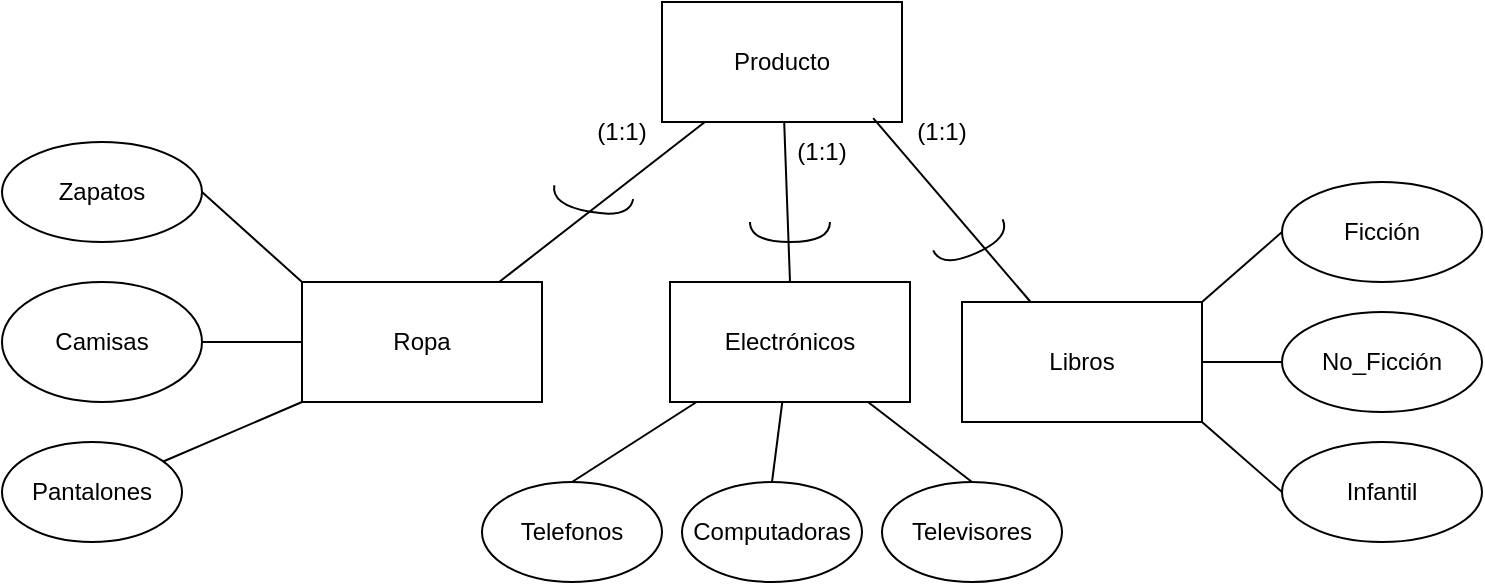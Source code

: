 <mxfile version="21.4.0" type="github">
  <diagram name="Página-1" id="WN26CXtTf9RDFGVip7kn">
    <mxGraphModel dx="880" dy="494" grid="1" gridSize="10" guides="1" tooltips="1" connect="1" arrows="1" fold="1" page="1" pageScale="1" pageWidth="827" pageHeight="1169" math="0" shadow="0">
      <root>
        <mxCell id="0" />
        <mxCell id="1" parent="0" />
        <mxCell id="Yzsmmg20z_CYC5vnM6a5-12" style="rounded=0;orthogonalLoop=1;jettySize=auto;html=1;endArrow=none;endFill=0;" edge="1" parent="1" source="fKNGLqysJyuFFo5MZuUJ-1" target="fKNGLqysJyuFFo5MZuUJ-2">
          <mxGeometry relative="1" as="geometry" />
        </mxCell>
        <mxCell id="Yzsmmg20z_CYC5vnM6a5-15" style="rounded=0;orthogonalLoop=1;jettySize=auto;html=1;entryX=0.5;entryY=0;entryDx=0;entryDy=0;endArrow=none;endFill=0;" edge="1" parent="1" source="fKNGLqysJyuFFo5MZuUJ-1" target="fKNGLqysJyuFFo5MZuUJ-3">
          <mxGeometry relative="1" as="geometry" />
        </mxCell>
        <mxCell id="fKNGLqysJyuFFo5MZuUJ-1" value="Producto" style="rounded=0;whiteSpace=wrap;html=1;" parent="1" vertex="1">
          <mxGeometry x="350" y="60" width="120" height="60" as="geometry" />
        </mxCell>
        <mxCell id="fKNGLqysJyuFFo5MZuUJ-13" style="rounded=0;orthogonalLoop=1;jettySize=auto;html=1;exitX=0;exitY=0;exitDx=0;exitDy=0;entryX=1;entryY=0.5;entryDx=0;entryDy=0;endArrow=none;endFill=0;" parent="1" source="fKNGLqysJyuFFo5MZuUJ-2" target="fKNGLqysJyuFFo5MZuUJ-12" edge="1">
          <mxGeometry relative="1" as="geometry" />
        </mxCell>
        <mxCell id="fKNGLqysJyuFFo5MZuUJ-2" value="Ropa" style="rounded=0;whiteSpace=wrap;html=1;" parent="1" vertex="1">
          <mxGeometry x="170" y="200" width="120" height="60" as="geometry" />
        </mxCell>
        <mxCell id="fKNGLqysJyuFFo5MZuUJ-23" style="rounded=0;orthogonalLoop=1;jettySize=auto;html=1;entryX=0.5;entryY=0;entryDx=0;entryDy=0;endArrow=none;endFill=0;" parent="1" source="fKNGLqysJyuFFo5MZuUJ-3" target="fKNGLqysJyuFFo5MZuUJ-19" edge="1">
          <mxGeometry relative="1" as="geometry" />
        </mxCell>
        <mxCell id="fKNGLqysJyuFFo5MZuUJ-24" style="rounded=0;orthogonalLoop=1;jettySize=auto;html=1;entryX=0.5;entryY=0;entryDx=0;entryDy=0;endArrow=none;endFill=0;" parent="1" source="fKNGLqysJyuFFo5MZuUJ-3" target="fKNGLqysJyuFFo5MZuUJ-18" edge="1">
          <mxGeometry relative="1" as="geometry" />
        </mxCell>
        <mxCell id="fKNGLqysJyuFFo5MZuUJ-25" style="rounded=0;orthogonalLoop=1;jettySize=auto;html=1;entryX=0.5;entryY=0;entryDx=0;entryDy=0;endArrow=none;endFill=0;" parent="1" source="fKNGLqysJyuFFo5MZuUJ-3" target="fKNGLqysJyuFFo5MZuUJ-10" edge="1">
          <mxGeometry relative="1" as="geometry" />
        </mxCell>
        <mxCell id="fKNGLqysJyuFFo5MZuUJ-3" value="Electrónicos" style="rounded=0;whiteSpace=wrap;html=1;" parent="1" vertex="1">
          <mxGeometry x="354" y="200" width="120" height="60" as="geometry" />
        </mxCell>
        <mxCell id="fKNGLqysJyuFFo5MZuUJ-7" style="rounded=0;orthogonalLoop=1;jettySize=auto;html=1;entryX=0.88;entryY=0.967;entryDx=0;entryDy=0;entryPerimeter=0;endArrow=none;endFill=0;" parent="1" source="fKNGLqysJyuFFo5MZuUJ-4" target="fKNGLqysJyuFFo5MZuUJ-1" edge="1">
          <mxGeometry relative="1" as="geometry" />
        </mxCell>
        <mxCell id="fKNGLqysJyuFFo5MZuUJ-20" style="rounded=0;orthogonalLoop=1;jettySize=auto;html=1;exitX=1;exitY=0;exitDx=0;exitDy=0;entryX=0;entryY=0.5;entryDx=0;entryDy=0;endArrow=none;endFill=0;" parent="1" source="fKNGLqysJyuFFo5MZuUJ-4" target="fKNGLqysJyuFFo5MZuUJ-11" edge="1">
          <mxGeometry relative="1" as="geometry" />
        </mxCell>
        <mxCell id="fKNGLqysJyuFFo5MZuUJ-21" value="" style="rounded=0;orthogonalLoop=1;jettySize=auto;html=1;endArrow=none;endFill=0;" parent="1" source="fKNGLqysJyuFFo5MZuUJ-4" target="fKNGLqysJyuFFo5MZuUJ-16" edge="1">
          <mxGeometry relative="1" as="geometry" />
        </mxCell>
        <mxCell id="fKNGLqysJyuFFo5MZuUJ-22" style="rounded=0;orthogonalLoop=1;jettySize=auto;html=1;exitX=1;exitY=1;exitDx=0;exitDy=0;entryX=0;entryY=0.5;entryDx=0;entryDy=0;endArrow=none;endFill=0;" parent="1" source="fKNGLqysJyuFFo5MZuUJ-4" target="fKNGLqysJyuFFo5MZuUJ-17" edge="1">
          <mxGeometry relative="1" as="geometry" />
        </mxCell>
        <mxCell id="fKNGLqysJyuFFo5MZuUJ-4" value="Libros" style="rounded=0;whiteSpace=wrap;html=1;" parent="1" vertex="1">
          <mxGeometry x="500" y="210" width="120" height="60" as="geometry" />
        </mxCell>
        <mxCell id="fKNGLqysJyuFFo5MZuUJ-14" value="" style="rounded=0;orthogonalLoop=1;jettySize=auto;html=1;endArrow=none;endFill=0;" parent="1" source="fKNGLqysJyuFFo5MZuUJ-8" target="fKNGLqysJyuFFo5MZuUJ-2" edge="1">
          <mxGeometry relative="1" as="geometry" />
        </mxCell>
        <mxCell id="fKNGLqysJyuFFo5MZuUJ-8" value="Camisas" style="ellipse;whiteSpace=wrap;html=1;" parent="1" vertex="1">
          <mxGeometry x="20" y="200" width="100" height="60" as="geometry" />
        </mxCell>
        <mxCell id="fKNGLqysJyuFFo5MZuUJ-15" style="rounded=0;orthogonalLoop=1;jettySize=auto;html=1;entryX=0;entryY=1;entryDx=0;entryDy=0;endArrow=none;endFill=0;" parent="1" source="fKNGLqysJyuFFo5MZuUJ-9" target="fKNGLqysJyuFFo5MZuUJ-2" edge="1">
          <mxGeometry relative="1" as="geometry" />
        </mxCell>
        <mxCell id="fKNGLqysJyuFFo5MZuUJ-9" value="Pantalones" style="ellipse;whiteSpace=wrap;html=1;" parent="1" vertex="1">
          <mxGeometry x="20" y="280" width="90" height="50" as="geometry" />
        </mxCell>
        <mxCell id="fKNGLqysJyuFFo5MZuUJ-10" value="Telefonos" style="ellipse;whiteSpace=wrap;html=1;" parent="1" vertex="1">
          <mxGeometry x="260" y="300" width="90" height="50" as="geometry" />
        </mxCell>
        <mxCell id="fKNGLqysJyuFFo5MZuUJ-11" value="Ficción" style="ellipse;whiteSpace=wrap;html=1;" parent="1" vertex="1">
          <mxGeometry x="660" y="150" width="100" height="50" as="geometry" />
        </mxCell>
        <mxCell id="fKNGLqysJyuFFo5MZuUJ-12" value="Zapatos" style="ellipse;whiteSpace=wrap;html=1;" parent="1" vertex="1">
          <mxGeometry x="20" y="130" width="100" height="50" as="geometry" />
        </mxCell>
        <mxCell id="fKNGLqysJyuFFo5MZuUJ-16" value="No_Ficción" style="ellipse;whiteSpace=wrap;html=1;" parent="1" vertex="1">
          <mxGeometry x="660" y="215" width="100" height="50" as="geometry" />
        </mxCell>
        <mxCell id="fKNGLqysJyuFFo5MZuUJ-17" value="Infantil" style="ellipse;whiteSpace=wrap;html=1;" parent="1" vertex="1">
          <mxGeometry x="660" y="280" width="100" height="50" as="geometry" />
        </mxCell>
        <mxCell id="fKNGLqysJyuFFo5MZuUJ-18" value="Computadoras" style="ellipse;whiteSpace=wrap;html=1;" parent="1" vertex="1">
          <mxGeometry x="360" y="300" width="90" height="50" as="geometry" />
        </mxCell>
        <mxCell id="fKNGLqysJyuFFo5MZuUJ-19" value="Televisores" style="ellipse;whiteSpace=wrap;html=1;" parent="1" vertex="1">
          <mxGeometry x="460" y="300" width="90" height="50" as="geometry" />
        </mxCell>
        <mxCell id="Yzsmmg20z_CYC5vnM6a5-1" value="(1:1)" style="text;html=1;strokeColor=none;fillColor=none;align=center;verticalAlign=middle;whiteSpace=wrap;rounded=0;" vertex="1" parent="1">
          <mxGeometry x="300" y="110" width="60" height="30" as="geometry" />
        </mxCell>
        <mxCell id="Yzsmmg20z_CYC5vnM6a5-2" value="(1:1)" style="text;html=1;strokeColor=none;fillColor=none;align=center;verticalAlign=middle;whiteSpace=wrap;rounded=0;" vertex="1" parent="1">
          <mxGeometry x="400" y="120" width="60" height="30" as="geometry" />
        </mxCell>
        <mxCell id="Yzsmmg20z_CYC5vnM6a5-3" value="(1:1)" style="text;html=1;strokeColor=none;fillColor=none;align=center;verticalAlign=middle;whiteSpace=wrap;rounded=0;" vertex="1" parent="1">
          <mxGeometry x="460" y="110" width="60" height="30" as="geometry" />
        </mxCell>
        <mxCell id="Yzsmmg20z_CYC5vnM6a5-10" value="" style="shape=requiredInterface;html=1;verticalLabelPosition=bottom;sketch=0;rotation=66;" vertex="1" parent="1">
          <mxGeometry x="500" y="162" width="10" height="38" as="geometry" />
        </mxCell>
        <mxCell id="Yzsmmg20z_CYC5vnM6a5-11" value="" style="shape=requiredInterface;html=1;verticalLabelPosition=bottom;sketch=0;rotation=100;" vertex="1" parent="1">
          <mxGeometry x="310" y="140" width="10" height="40" as="geometry" />
        </mxCell>
        <mxCell id="Yzsmmg20z_CYC5vnM6a5-16" value="" style="shape=requiredInterface;html=1;verticalLabelPosition=bottom;sketch=0;rotation=90;" vertex="1" parent="1">
          <mxGeometry x="409" y="155" width="10" height="40" as="geometry" />
        </mxCell>
      </root>
    </mxGraphModel>
  </diagram>
</mxfile>
